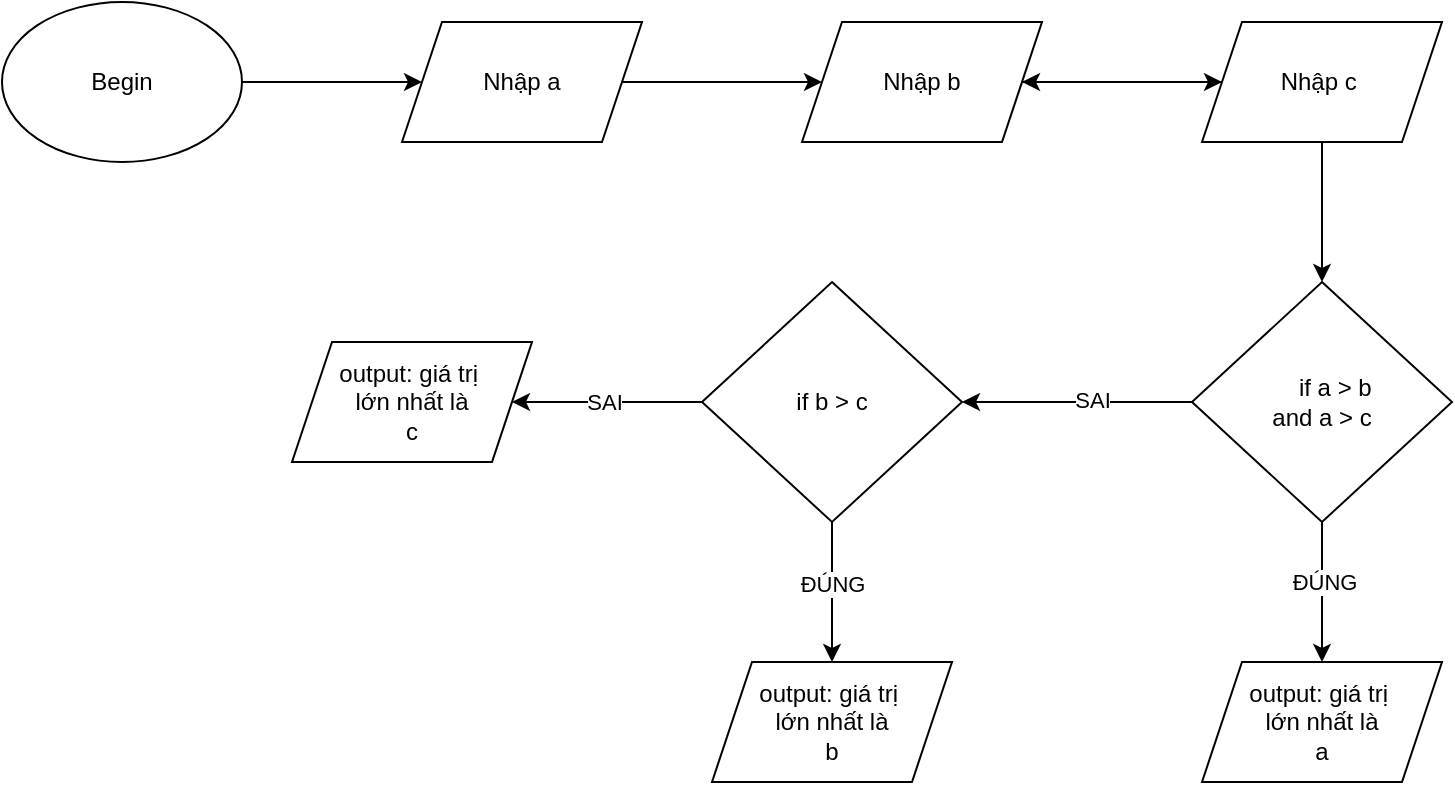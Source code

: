 <mxfile version="26.0.16">
  <diagram name="Trang-1" id="JTH3qgMxBzzvs8UfzxBT">
    <mxGraphModel dx="780" dy="496" grid="1" gridSize="10" guides="1" tooltips="1" connect="1" arrows="1" fold="1" page="1" pageScale="1" pageWidth="827" pageHeight="1169" math="0" shadow="0">
      <root>
        <mxCell id="0" />
        <mxCell id="1" parent="0" />
        <mxCell id="CJoVNMoshDB5Zs3Bt2AQ-3" value="" style="edgeStyle=orthogonalEdgeStyle;rounded=0;orthogonalLoop=1;jettySize=auto;html=1;" parent="1" source="CJoVNMoshDB5Zs3Bt2AQ-1" target="CJoVNMoshDB5Zs3Bt2AQ-2" edge="1">
          <mxGeometry relative="1" as="geometry" />
        </mxCell>
        <mxCell id="CJoVNMoshDB5Zs3Bt2AQ-1" value="Begin" style="ellipse;whiteSpace=wrap;html=1;" parent="1" vertex="1">
          <mxGeometry x="40" y="30" width="120" height="80" as="geometry" />
        </mxCell>
        <mxCell id="CJoVNMoshDB5Zs3Bt2AQ-5" value="" style="edgeStyle=orthogonalEdgeStyle;rounded=0;orthogonalLoop=1;jettySize=auto;html=1;" parent="1" source="CJoVNMoshDB5Zs3Bt2AQ-2" target="CJoVNMoshDB5Zs3Bt2AQ-4" edge="1">
          <mxGeometry relative="1" as="geometry" />
        </mxCell>
        <mxCell id="CJoVNMoshDB5Zs3Bt2AQ-2" value="Nhập a" style="shape=parallelogram;perimeter=parallelogramPerimeter;whiteSpace=wrap;html=1;fixedSize=1;" parent="1" vertex="1">
          <mxGeometry x="240" y="40" width="120" height="60" as="geometry" />
        </mxCell>
        <mxCell id="CJoVNMoshDB5Zs3Bt2AQ-7" value="" style="edgeStyle=orthogonalEdgeStyle;rounded=0;orthogonalLoop=1;jettySize=auto;html=1;" parent="1" source="CJoVNMoshDB5Zs3Bt2AQ-4" target="CJoVNMoshDB5Zs3Bt2AQ-6" edge="1">
          <mxGeometry relative="1" as="geometry" />
        </mxCell>
        <mxCell id="CJoVNMoshDB5Zs3Bt2AQ-4" value="Nhập b" style="shape=parallelogram;perimeter=parallelogramPerimeter;whiteSpace=wrap;html=1;fixedSize=1;" parent="1" vertex="1">
          <mxGeometry x="440" y="40" width="120" height="60" as="geometry" />
        </mxCell>
        <mxCell id="CJoVNMoshDB5Zs3Bt2AQ-8" value="" style="edgeStyle=orthogonalEdgeStyle;rounded=0;orthogonalLoop=1;jettySize=auto;html=1;" parent="1" source="CJoVNMoshDB5Zs3Bt2AQ-6" target="CJoVNMoshDB5Zs3Bt2AQ-4" edge="1">
          <mxGeometry relative="1" as="geometry" />
        </mxCell>
        <mxCell id="uQNrI8AE-Q3HmJRuYZiY-13" style="edgeStyle=orthogonalEdgeStyle;rounded=0;orthogonalLoop=1;jettySize=auto;html=1;entryX=0.5;entryY=0;entryDx=0;entryDy=0;" edge="1" parent="1" source="CJoVNMoshDB5Zs3Bt2AQ-6" target="uQNrI8AE-Q3HmJRuYZiY-5">
          <mxGeometry relative="1" as="geometry" />
        </mxCell>
        <mxCell id="CJoVNMoshDB5Zs3Bt2AQ-6" value="Nhập c&amp;nbsp;" style="shape=parallelogram;perimeter=parallelogramPerimeter;whiteSpace=wrap;html=1;fixedSize=1;" parent="1" vertex="1">
          <mxGeometry x="640" y="40" width="120" height="60" as="geometry" />
        </mxCell>
        <mxCell id="uQNrI8AE-Q3HmJRuYZiY-8" value="" style="edgeStyle=orthogonalEdgeStyle;rounded=0;orthogonalLoop=1;jettySize=auto;html=1;" edge="1" parent="1" source="uQNrI8AE-Q3HmJRuYZiY-5" target="uQNrI8AE-Q3HmJRuYZiY-7">
          <mxGeometry relative="1" as="geometry" />
        </mxCell>
        <mxCell id="uQNrI8AE-Q3HmJRuYZiY-24" value="ĐÚNG" style="edgeLabel;html=1;align=center;verticalAlign=middle;resizable=0;points=[];" vertex="1" connectable="0" parent="uQNrI8AE-Q3HmJRuYZiY-8">
          <mxGeometry x="-0.152" y="1" relative="1" as="geometry">
            <mxPoint as="offset" />
          </mxGeometry>
        </mxCell>
        <mxCell id="uQNrI8AE-Q3HmJRuYZiY-10" value="" style="edgeStyle=orthogonalEdgeStyle;rounded=0;orthogonalLoop=1;jettySize=auto;html=1;" edge="1" parent="1" source="uQNrI8AE-Q3HmJRuYZiY-5" target="uQNrI8AE-Q3HmJRuYZiY-9">
          <mxGeometry relative="1" as="geometry" />
        </mxCell>
        <mxCell id="uQNrI8AE-Q3HmJRuYZiY-22" value="SAI" style="edgeLabel;html=1;align=center;verticalAlign=middle;resizable=0;points=[];" vertex="1" connectable="0" parent="uQNrI8AE-Q3HmJRuYZiY-10">
          <mxGeometry x="-0.125" y="-1" relative="1" as="geometry">
            <mxPoint as="offset" />
          </mxGeometry>
        </mxCell>
        <mxCell id="uQNrI8AE-Q3HmJRuYZiY-5" value="&amp;nbsp; &amp;nbsp; if a &amp;gt;&lt;span style=&quot;background-color: transparent; color: light-dark(rgb(0, 0, 0), rgb(255, 255, 255));&quot;&gt;&amp;nbsp;b&lt;/span&gt;&lt;div&gt;&lt;span style=&quot;background-color: transparent; color: light-dark(rgb(0, 0, 0), rgb(255, 255, 255));&quot;&gt;and a &amp;gt; c&lt;/span&gt;&lt;/div&gt;" style="rhombus;whiteSpace=wrap;html=1;" vertex="1" parent="1">
          <mxGeometry x="635" y="170" width="130" height="120" as="geometry" />
        </mxCell>
        <mxCell id="uQNrI8AE-Q3HmJRuYZiY-7" value="output: giá trị&amp;nbsp;&lt;div&gt;lớn nhất là&lt;/div&gt;&lt;div&gt;a&lt;/div&gt;" style="shape=parallelogram;perimeter=parallelogramPerimeter;whiteSpace=wrap;html=1;fixedSize=1;" vertex="1" parent="1">
          <mxGeometry x="640" y="360" width="120" height="60" as="geometry" />
        </mxCell>
        <mxCell id="uQNrI8AE-Q3HmJRuYZiY-17" value="" style="edgeStyle=orthogonalEdgeStyle;rounded=0;orthogonalLoop=1;jettySize=auto;html=1;" edge="1" parent="1" source="uQNrI8AE-Q3HmJRuYZiY-9" target="uQNrI8AE-Q3HmJRuYZiY-16">
          <mxGeometry relative="1" as="geometry" />
        </mxCell>
        <mxCell id="uQNrI8AE-Q3HmJRuYZiY-21" value="ĐÚNG" style="edgeLabel;html=1;align=center;verticalAlign=middle;resizable=0;points=[];" vertex="1" connectable="0" parent="uQNrI8AE-Q3HmJRuYZiY-17">
          <mxGeometry x="-0.124" relative="1" as="geometry">
            <mxPoint as="offset" />
          </mxGeometry>
        </mxCell>
        <mxCell id="uQNrI8AE-Q3HmJRuYZiY-19" value="" style="edgeStyle=orthogonalEdgeStyle;rounded=0;orthogonalLoop=1;jettySize=auto;html=1;" edge="1" parent="1" source="uQNrI8AE-Q3HmJRuYZiY-9" target="uQNrI8AE-Q3HmJRuYZiY-18">
          <mxGeometry relative="1" as="geometry" />
        </mxCell>
        <mxCell id="uQNrI8AE-Q3HmJRuYZiY-20" value="SAI" style="edgeLabel;html=1;align=center;verticalAlign=middle;resizable=0;points=[];" vertex="1" connectable="0" parent="uQNrI8AE-Q3HmJRuYZiY-19">
          <mxGeometry x="0.039" relative="1" as="geometry">
            <mxPoint as="offset" />
          </mxGeometry>
        </mxCell>
        <mxCell id="uQNrI8AE-Q3HmJRuYZiY-9" value="if b &amp;gt; c" style="rhombus;whiteSpace=wrap;html=1;" vertex="1" parent="1">
          <mxGeometry x="390" y="170" width="130" height="120" as="geometry" />
        </mxCell>
        <mxCell id="uQNrI8AE-Q3HmJRuYZiY-16" value="output: giá trị&amp;nbsp;&lt;div&gt;lớn nhất là&lt;/div&gt;&lt;div&gt;b&lt;/div&gt;" style="shape=parallelogram;perimeter=parallelogramPerimeter;whiteSpace=wrap;html=1;fixedSize=1;" vertex="1" parent="1">
          <mxGeometry x="395" y="360" width="120" height="60" as="geometry" />
        </mxCell>
        <mxCell id="uQNrI8AE-Q3HmJRuYZiY-18" value="output: giá trị&amp;nbsp;&lt;div&gt;lớn nhất là&lt;/div&gt;&lt;div&gt;c&lt;/div&gt;" style="shape=parallelogram;perimeter=parallelogramPerimeter;whiteSpace=wrap;html=1;fixedSize=1;" vertex="1" parent="1">
          <mxGeometry x="185" y="200" width="120" height="60" as="geometry" />
        </mxCell>
      </root>
    </mxGraphModel>
  </diagram>
</mxfile>
